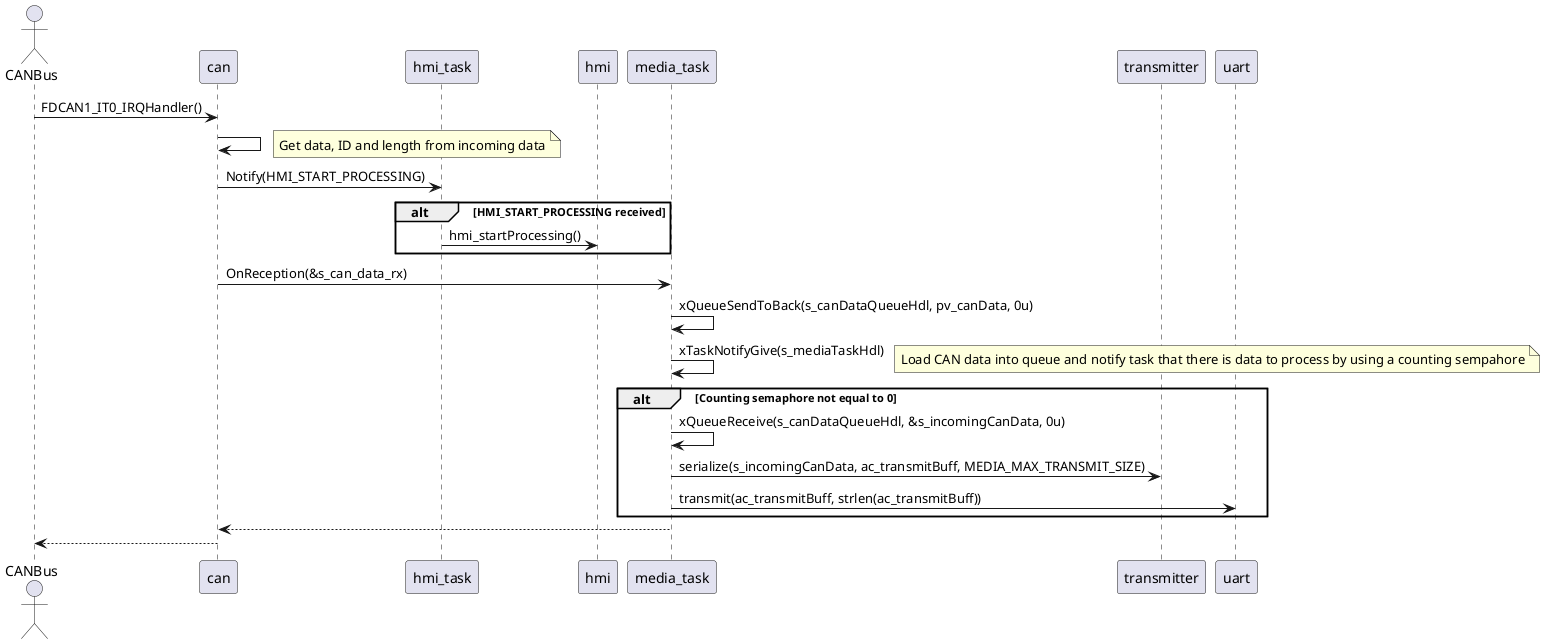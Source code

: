 @startuml
actor CANBus
CANBus -> can : FDCAN1_IT0_IRQHandler()
can -> can
note right
Get data, ID and length from incoming data
end note
can -> hmi_task : Notify(HMI_START_PROCESSING)
alt HMI_START_PROCESSING received
    hmi_task -> hmi : hmi_startProcessing()
end
can -> media_task : OnReception(&s_can_data_rx)
media_task -> media_task : xQueueSendToBack(s_canDataQueueHdl, pv_canData, 0u)
media_task -> media_task : xTaskNotifyGive(s_mediaTaskHdl)
note right
    Load CAN data into queue and notify task that there is data to process by using a counting sempahore
end note
alt Counting semaphore not equal to 0
    media_task -> media_task : xQueueReceive(s_canDataQueueHdl, &s_incomingCanData, 0u)
    media_task -> transmitter : serialize(s_incomingCanData, ac_transmitBuff, MEDIA_MAX_TRANSMIT_SIZE)
    media_task -> uart : transmit(ac_transmitBuff, strlen(ac_transmitBuff))
end
media_task --> can
can --> CANBus
@enduml